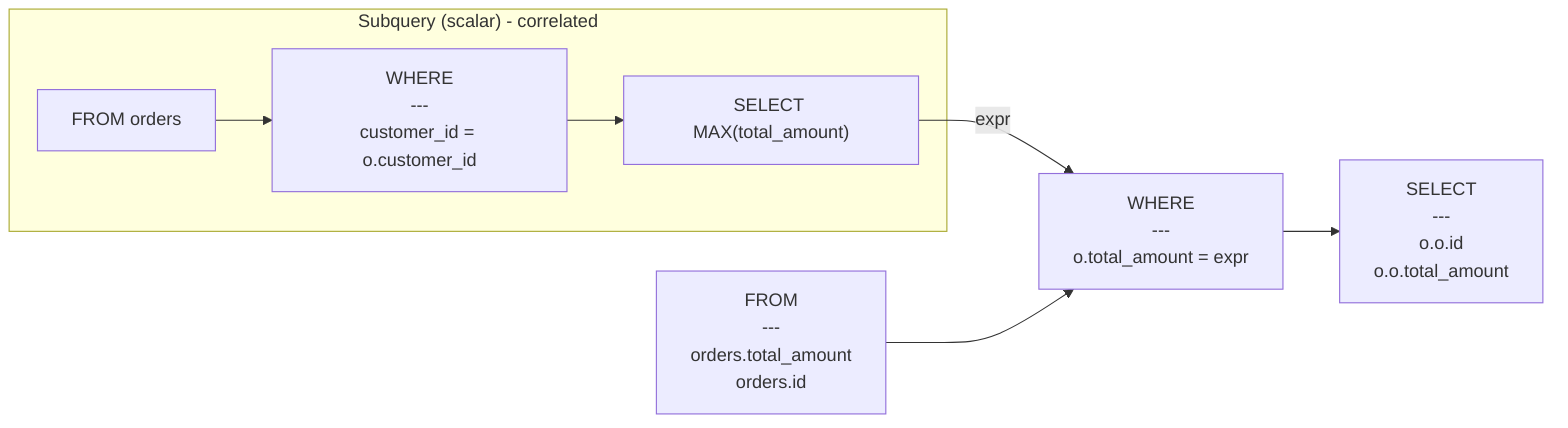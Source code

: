 flowchart LR
    node_0["FROM<br/>---<br/>orders.total_amount<br/>orders.id"]
    node_1["WHERE<br/>---<br/>o.total_amount = expr"]
    subgraph subquery_node_2 ["Subquery (scalar) - correlated"]
        direction TB
        subq_0_node_0[FROM orders]
        subq_0_node_1["WHERE<br/>---<br/>customer_id = o.customer_id"]
        subq_0_node_2["SELECT MAX(total_amount)"]
        subq_0_node_0 --> subq_0_node_1
        subq_0_node_1 --> subq_0_node_2
    end
    subq_0_node_2 -->|expr| node_1
    node_3["SELECT<br/>---<br/>o.o.id<br/>o.o.total_amount"]
    node_0 --> node_1
    node_1 --> node_3